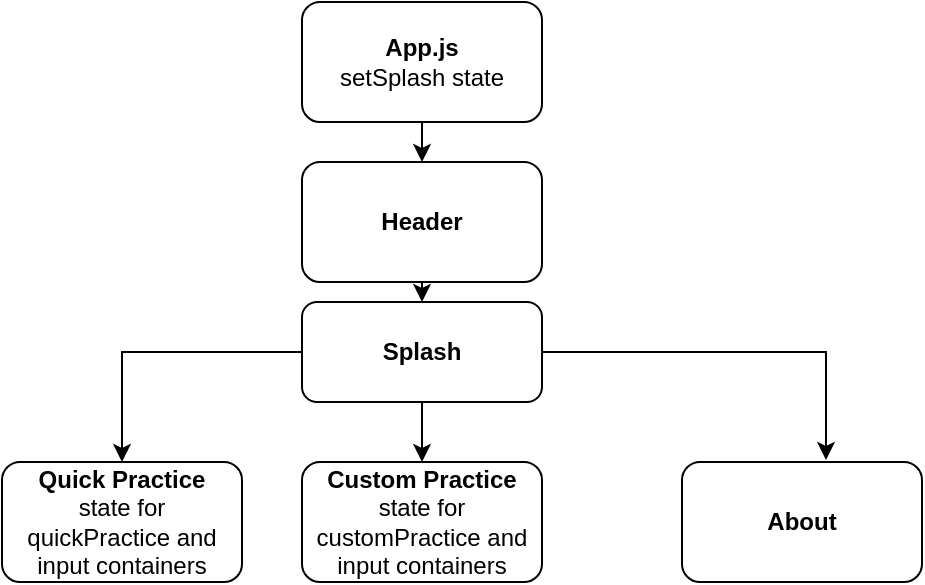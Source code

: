 <mxfile version="12.4.2" type="github" pages="1">
  <diagram id="TRSySh5Ao5fTe9y2GsVZ" name="Page-1">
    <mxGraphModel dx="903" dy="604" grid="1" gridSize="10" guides="1" tooltips="1" connect="1" arrows="1" fold="1" page="1" pageScale="1" pageWidth="850" pageHeight="1100" math="0" shadow="0">
      <root>
        <mxCell id="0"/>
        <mxCell id="1" parent="0"/>
        <mxCell id="d-MNeWqkBNlJT1NYaHxq-6" style="edgeStyle=orthogonalEdgeStyle;rounded=0;orthogonalLoop=1;jettySize=auto;html=1;exitX=0.5;exitY=1;exitDx=0;exitDy=0;entryX=0.5;entryY=0;entryDx=0;entryDy=0;" edge="1" parent="1" source="OwYRn-guCNgRK5UO6l2y-1" target="OwYRn-guCNgRK5UO6l2y-2">
          <mxGeometry relative="1" as="geometry"/>
        </mxCell>
        <mxCell id="OwYRn-guCNgRK5UO6l2y-1" value="&lt;b&gt;App.js&lt;br&gt;&lt;/b&gt;setSplash state" style="rounded=1;whiteSpace=wrap;html=1;" parent="1" vertex="1">
          <mxGeometry x="300" y="80" width="120" height="60" as="geometry"/>
        </mxCell>
        <mxCell id="d-MNeWqkBNlJT1NYaHxq-7" style="edgeStyle=orthogonalEdgeStyle;rounded=0;orthogonalLoop=1;jettySize=auto;html=1;exitX=0.5;exitY=1;exitDx=0;exitDy=0;entryX=0.5;entryY=0;entryDx=0;entryDy=0;" edge="1" parent="1" source="OwYRn-guCNgRK5UO6l2y-2" target="OwYRn-guCNgRK5UO6l2y-3">
          <mxGeometry relative="1" as="geometry"/>
        </mxCell>
        <mxCell id="OwYRn-guCNgRK5UO6l2y-2" value="Header" style="rounded=1;whiteSpace=wrap;html=1;fontStyle=1" parent="1" vertex="1">
          <mxGeometry x="300" y="160" width="120" height="60" as="geometry"/>
        </mxCell>
        <mxCell id="d-MNeWqkBNlJT1NYaHxq-2" style="edgeStyle=orthogonalEdgeStyle;rounded=0;orthogonalLoop=1;jettySize=auto;html=1;entryX=0.5;entryY=0;entryDx=0;entryDy=0;" edge="1" parent="1" source="OwYRn-guCNgRK5UO6l2y-3" target="OwYRn-guCNgRK5UO6l2y-6">
          <mxGeometry relative="1" as="geometry"/>
        </mxCell>
        <mxCell id="d-MNeWqkBNlJT1NYaHxq-5" style="edgeStyle=orthogonalEdgeStyle;rounded=0;orthogonalLoop=1;jettySize=auto;html=1;entryX=0.6;entryY=-0.017;entryDx=0;entryDy=0;entryPerimeter=0;" edge="1" parent="1" source="OwYRn-guCNgRK5UO6l2y-3" target="OwYRn-guCNgRK5UO6l2y-4">
          <mxGeometry relative="1" as="geometry"/>
        </mxCell>
        <mxCell id="d-MNeWqkBNlJT1NYaHxq-8" style="edgeStyle=orthogonalEdgeStyle;rounded=0;orthogonalLoop=1;jettySize=auto;html=1;entryX=0.5;entryY=0;entryDx=0;entryDy=0;" edge="1" parent="1" source="OwYRn-guCNgRK5UO6l2y-3" target="OwYRn-guCNgRK5UO6l2y-5">
          <mxGeometry relative="1" as="geometry"/>
        </mxCell>
        <mxCell id="OwYRn-guCNgRK5UO6l2y-3" value="Splash" style="rounded=1;whiteSpace=wrap;html=1;fontStyle=1" parent="1" vertex="1">
          <mxGeometry x="300" y="230" width="120" height="50" as="geometry"/>
        </mxCell>
        <mxCell id="OwYRn-guCNgRK5UO6l2y-4" value="About" style="rounded=1;whiteSpace=wrap;html=1;fontStyle=1" parent="1" vertex="1">
          <mxGeometry x="490" y="310" width="120" height="60" as="geometry"/>
        </mxCell>
        <mxCell id="OwYRn-guCNgRK5UO6l2y-5" value="&lt;b&gt;Custom Practice&lt;br&gt;&lt;/b&gt;state for customPractice and input containers" style="rounded=1;whiteSpace=wrap;html=1;" parent="1" vertex="1">
          <mxGeometry x="300" y="310" width="120" height="60" as="geometry"/>
        </mxCell>
        <mxCell id="OwYRn-guCNgRK5UO6l2y-6" value="&lt;b&gt;Quick Practice&lt;br&gt;&lt;/b&gt;state for quickPractice and input containers&lt;b&gt;&lt;br&gt;&lt;/b&gt;" style="rounded=1;whiteSpace=wrap;html=1;" parent="1" vertex="1">
          <mxGeometry x="150" y="310" width="120" height="60" as="geometry"/>
        </mxCell>
      </root>
    </mxGraphModel>
  </diagram>
</mxfile>
